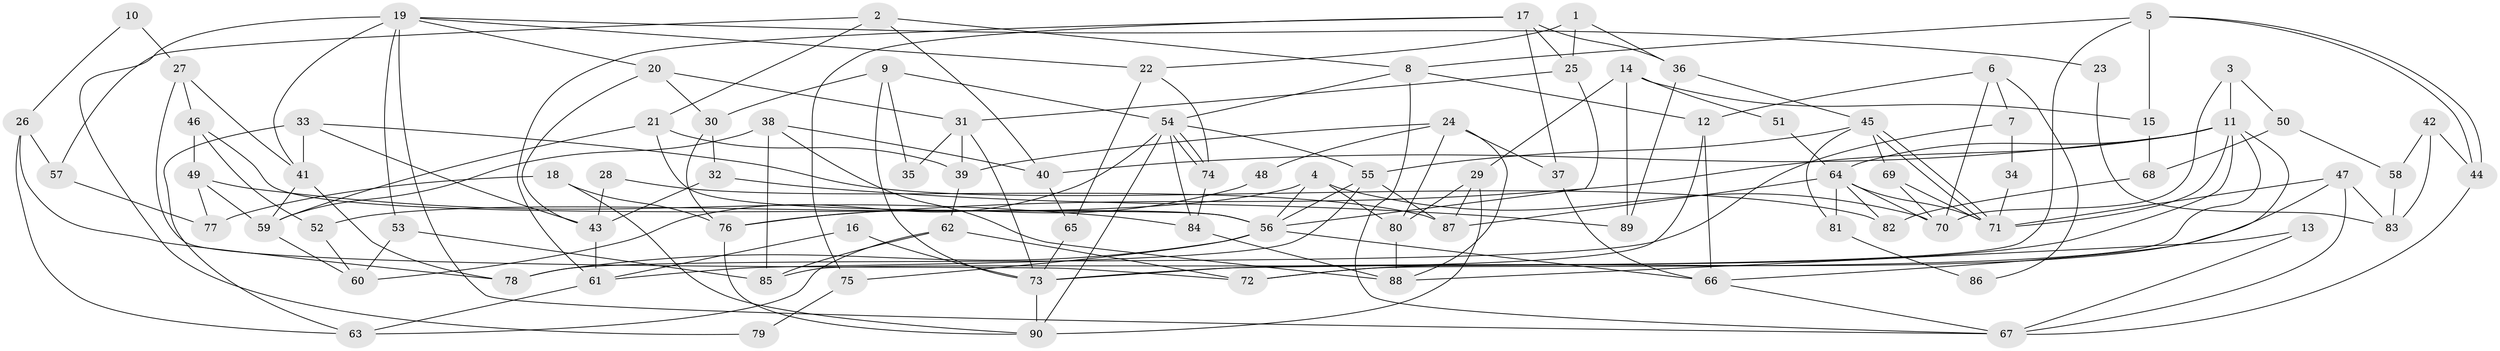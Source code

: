 // coarse degree distribution, {6: 0.1388888888888889, 13: 0.027777777777777776, 7: 0.16666666666666666, 9: 0.1111111111111111, 4: 0.1388888888888889, 3: 0.08333333333333333, 10: 0.05555555555555555, 5: 0.16666666666666666, 2: 0.08333333333333333, 8: 0.027777777777777776}
// Generated by graph-tools (version 1.1) at 2025/50/03/04/25 22:50:54]
// undirected, 90 vertices, 180 edges
graph export_dot {
  node [color=gray90,style=filled];
  1;
  2;
  3;
  4;
  5;
  6;
  7;
  8;
  9;
  10;
  11;
  12;
  13;
  14;
  15;
  16;
  17;
  18;
  19;
  20;
  21;
  22;
  23;
  24;
  25;
  26;
  27;
  28;
  29;
  30;
  31;
  32;
  33;
  34;
  35;
  36;
  37;
  38;
  39;
  40;
  41;
  42;
  43;
  44;
  45;
  46;
  47;
  48;
  49;
  50;
  51;
  52;
  53;
  54;
  55;
  56;
  57;
  58;
  59;
  60;
  61;
  62;
  63;
  64;
  65;
  66;
  67;
  68;
  69;
  70;
  71;
  72;
  73;
  74;
  75;
  76;
  77;
  78;
  79;
  80;
  81;
  82;
  83;
  84;
  85;
  86;
  87;
  88;
  89;
  90;
  1 -- 25;
  1 -- 22;
  1 -- 36;
  2 -- 40;
  2 -- 8;
  2 -- 21;
  2 -- 57;
  3 -- 70;
  3 -- 11;
  3 -- 50;
  4 -- 70;
  4 -- 56;
  4 -- 52;
  4 -- 80;
  5 -- 8;
  5 -- 44;
  5 -- 44;
  5 -- 15;
  5 -- 85;
  6 -- 70;
  6 -- 12;
  6 -- 7;
  6 -- 86;
  7 -- 78;
  7 -- 34;
  8 -- 54;
  8 -- 67;
  8 -- 12;
  9 -- 73;
  9 -- 54;
  9 -- 30;
  9 -- 35;
  10 -- 26;
  10 -- 27;
  11 -- 64;
  11 -- 73;
  11 -- 40;
  11 -- 66;
  11 -- 71;
  11 -- 72;
  11 -- 76;
  12 -- 66;
  12 -- 73;
  13 -- 88;
  13 -- 67;
  14 -- 29;
  14 -- 89;
  14 -- 15;
  14 -- 51;
  15 -- 68;
  16 -- 61;
  16 -- 73;
  17 -- 25;
  17 -- 36;
  17 -- 37;
  17 -- 61;
  17 -- 75;
  18 -- 77;
  18 -- 76;
  18 -- 90;
  19 -- 22;
  19 -- 41;
  19 -- 20;
  19 -- 23;
  19 -- 53;
  19 -- 67;
  19 -- 79;
  20 -- 30;
  20 -- 31;
  20 -- 43;
  21 -- 39;
  21 -- 56;
  21 -- 59;
  22 -- 74;
  22 -- 65;
  23 -- 83;
  24 -- 88;
  24 -- 37;
  24 -- 39;
  24 -- 48;
  24 -- 80;
  25 -- 56;
  25 -- 31;
  26 -- 78;
  26 -- 63;
  26 -- 57;
  27 -- 72;
  27 -- 46;
  27 -- 41;
  28 -- 87;
  28 -- 43;
  29 -- 80;
  29 -- 90;
  29 -- 87;
  30 -- 76;
  30 -- 32;
  31 -- 73;
  31 -- 35;
  31 -- 39;
  32 -- 43;
  32 -- 89;
  33 -- 43;
  33 -- 41;
  33 -- 63;
  33 -- 82;
  34 -- 71;
  36 -- 45;
  36 -- 89;
  37 -- 66;
  38 -- 85;
  38 -- 88;
  38 -- 40;
  38 -- 59;
  39 -- 62;
  40 -- 65;
  41 -- 59;
  41 -- 78;
  42 -- 44;
  42 -- 58;
  42 -- 83;
  43 -- 61;
  44 -- 67;
  45 -- 71;
  45 -- 71;
  45 -- 55;
  45 -- 69;
  45 -- 81;
  46 -- 56;
  46 -- 52;
  46 -- 49;
  47 -- 71;
  47 -- 67;
  47 -- 72;
  47 -- 83;
  48 -- 76;
  49 -- 59;
  49 -- 77;
  49 -- 84;
  50 -- 68;
  50 -- 58;
  51 -- 64;
  52 -- 60;
  53 -- 85;
  53 -- 60;
  54 -- 74;
  54 -- 74;
  54 -- 60;
  54 -- 55;
  54 -- 84;
  54 -- 90;
  55 -- 61;
  55 -- 56;
  55 -- 87;
  56 -- 66;
  56 -- 75;
  56 -- 78;
  57 -- 77;
  58 -- 83;
  59 -- 60;
  61 -- 63;
  62 -- 72;
  62 -- 63;
  62 -- 85;
  64 -- 87;
  64 -- 71;
  64 -- 70;
  64 -- 81;
  64 -- 82;
  65 -- 73;
  66 -- 67;
  68 -- 82;
  69 -- 71;
  69 -- 70;
  73 -- 90;
  74 -- 84;
  75 -- 79;
  76 -- 90;
  80 -- 88;
  81 -- 86;
  84 -- 88;
}
